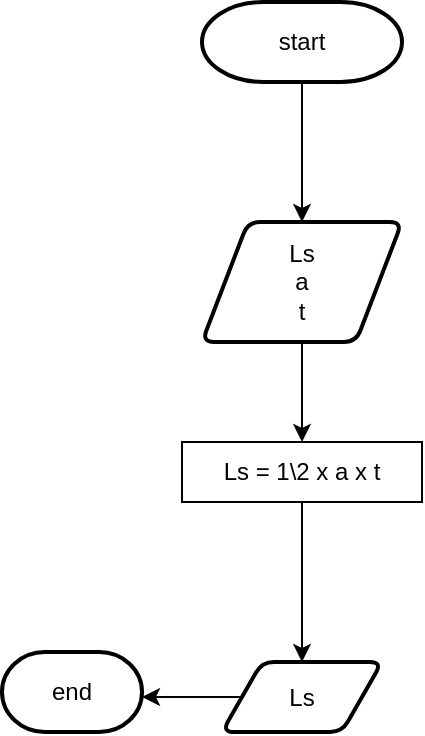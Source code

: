 <mxfile version="22.0.4" type="github">
  <diagram name="Page-1" id="YyGlhsCikO9xNmpAaFM-">
    <mxGraphModel dx="794" dy="379" grid="1" gridSize="10" guides="1" tooltips="1" connect="1" arrows="1" fold="1" page="1" pageScale="1" pageWidth="850" pageHeight="1100" math="0" shadow="0">
      <root>
        <mxCell id="0" />
        <mxCell id="1" parent="0" />
        <mxCell id="7tJ8ZVK4RMiMTGjNPbyw-5" value="" style="edgeStyle=elbowEdgeStyle;rounded=0;orthogonalLoop=1;jettySize=auto;elbow=vertical;html=1;" edge="1" parent="1" source="7tJ8ZVK4RMiMTGjNPbyw-1">
          <mxGeometry relative="1" as="geometry">
            <mxPoint x="410" y="240" as="targetPoint" />
          </mxGeometry>
        </mxCell>
        <mxCell id="7tJ8ZVK4RMiMTGjNPbyw-1" value="&lt;div&gt;Ls&lt;/div&gt;&lt;div&gt;a&lt;/div&gt;&lt;div&gt;t&lt;br&gt;&lt;/div&gt;" style="shape=parallelogram;html=1;strokeWidth=2;perimeter=parallelogramPerimeter;whiteSpace=wrap;rounded=1;arcSize=12;size=0.23;" vertex="1" parent="1">
          <mxGeometry x="360" y="130" width="100" height="60" as="geometry" />
        </mxCell>
        <mxCell id="7tJ8ZVK4RMiMTGjNPbyw-3" value="" style="edgeStyle=elbowEdgeStyle;rounded=0;orthogonalLoop=1;jettySize=auto;elbow=vertical;html=1;" edge="1" parent="1" source="7tJ8ZVK4RMiMTGjNPbyw-2" target="7tJ8ZVK4RMiMTGjNPbyw-1">
          <mxGeometry relative="1" as="geometry" />
        </mxCell>
        <mxCell id="7tJ8ZVK4RMiMTGjNPbyw-2" value="start" style="strokeWidth=2;html=1;shape=mxgraph.flowchart.terminator;whiteSpace=wrap;" vertex="1" parent="1">
          <mxGeometry x="360" y="20" width="100" height="40" as="geometry" />
        </mxCell>
        <mxCell id="7tJ8ZVK4RMiMTGjNPbyw-7" value="" style="edgeStyle=elbowEdgeStyle;rounded=0;orthogonalLoop=1;jettySize=auto;elbow=vertical;html=1;" edge="1" parent="1" target="7tJ8ZVK4RMiMTGjNPbyw-6">
          <mxGeometry relative="1" as="geometry">
            <mxPoint x="410" y="270" as="sourcePoint" />
          </mxGeometry>
        </mxCell>
        <mxCell id="7tJ8ZVK4RMiMTGjNPbyw-9" value="" style="edgeStyle=elbowEdgeStyle;rounded=0;orthogonalLoop=1;jettySize=auto;elbow=vertical;html=1;" edge="1" parent="1" source="7tJ8ZVK4RMiMTGjNPbyw-6" target="7tJ8ZVK4RMiMTGjNPbyw-8">
          <mxGeometry relative="1" as="geometry" />
        </mxCell>
        <mxCell id="7tJ8ZVK4RMiMTGjNPbyw-6" value="Ls" style="shape=parallelogram;perimeter=parallelogramPerimeter;whiteSpace=wrap;html=1;fixedSize=1;rounded=1;strokeWidth=2;arcSize=12;" vertex="1" parent="1">
          <mxGeometry x="370" y="350" width="80" height="35" as="geometry" />
        </mxCell>
        <mxCell id="7tJ8ZVK4RMiMTGjNPbyw-8" value="end" style="strokeWidth=2;html=1;shape=mxgraph.flowchart.terminator;whiteSpace=wrap;" vertex="1" parent="1">
          <mxGeometry x="260" y="345" width="70" height="40" as="geometry" />
        </mxCell>
        <mxCell id="7tJ8ZVK4RMiMTGjNPbyw-10" value="Ls = 1\2 x a x t" style="rounded=0;whiteSpace=wrap;html=1;" vertex="1" parent="1">
          <mxGeometry x="350" y="240" width="120" height="30" as="geometry" />
        </mxCell>
      </root>
    </mxGraphModel>
  </diagram>
</mxfile>
